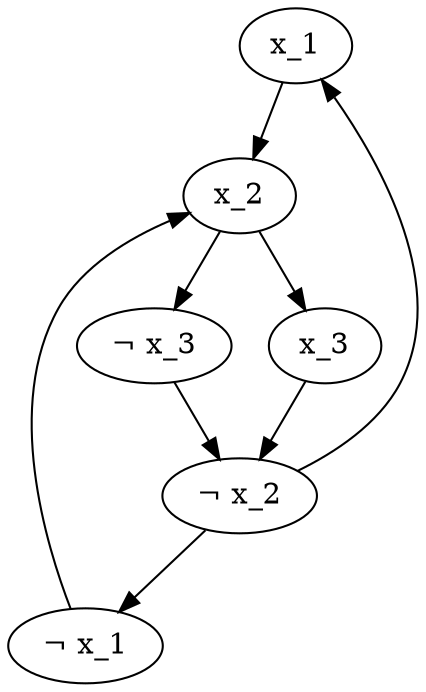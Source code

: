/* ( x_1 +  x_2) */
/* (-x_1 +  x_2) */
/* ( x_3 + -x_2) */
/* (-x_3 + -x_2) */

digraph circuit {

x1 [label="x_1"];
x2 [label="x_2"];
x3 [label="x_3"];
not_x1 [label="¬ x_1"];
not_x2 [label="¬ x_2"];
not_x3 [label="¬ x_3"];

not_x1 -> x2;
not_x2 -> x1;

x1 -> x2;
not_x2 -> not_x1;

not_x3 -> not_x2;
x2 -> x3;

x3 -> not_x2;
x2 -> not_x3;
}
